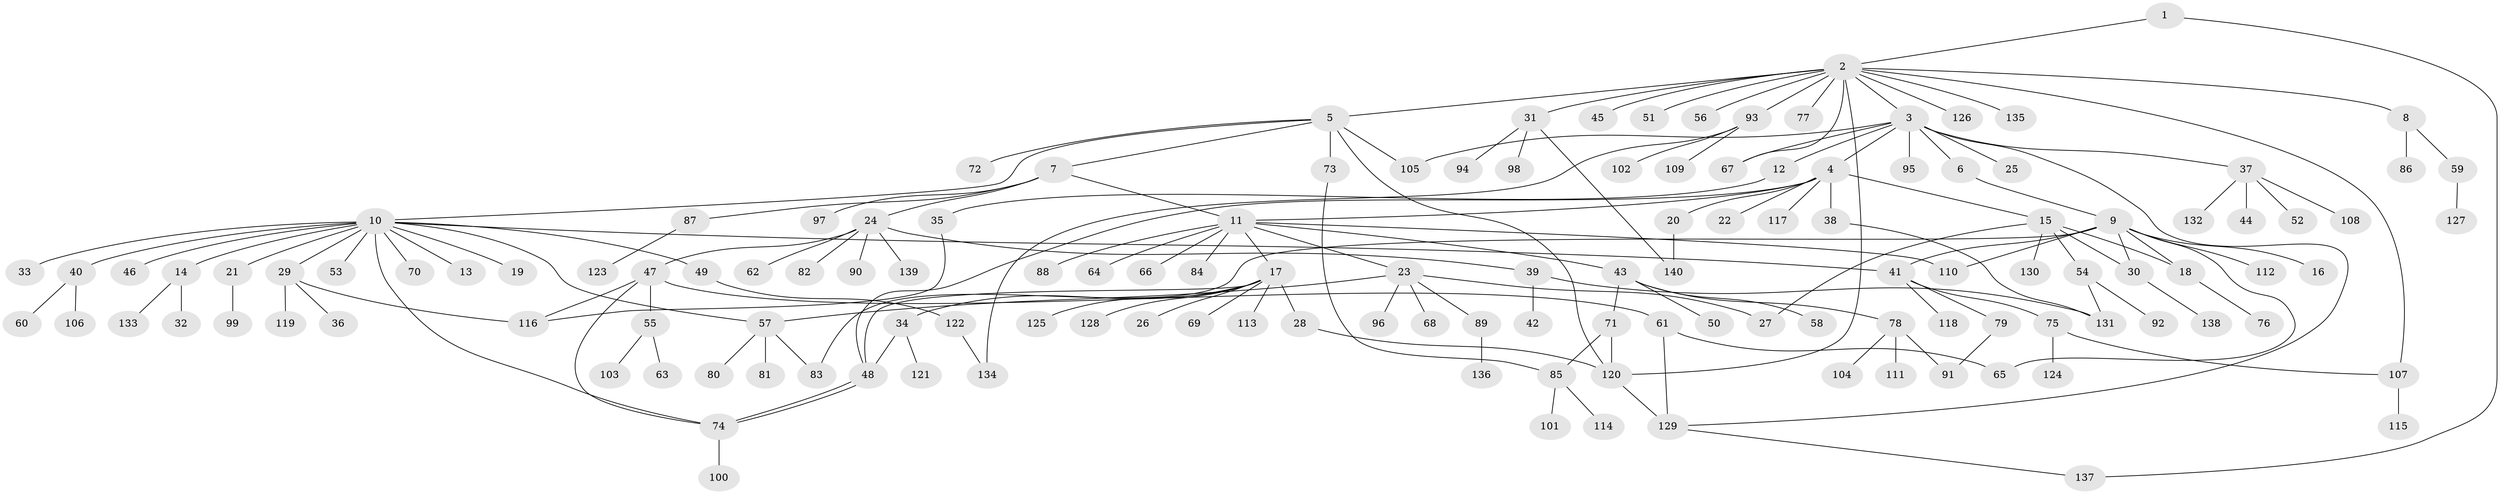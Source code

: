 // coarse degree distribution, {2: 0.17307692307692307, 14: 0.009615384615384616, 9: 0.028846153846153848, 8: 0.009615384615384616, 7: 0.019230769230769232, 10: 0.009615384615384616, 16: 0.009615384615384616, 1: 0.5384615384615384, 6: 0.009615384615384616, 3: 0.08653846153846154, 5: 0.057692307692307696, 4: 0.04807692307692308}
// Generated by graph-tools (version 1.1) at 2025/41/03/06/25 10:41:48]
// undirected, 140 vertices, 170 edges
graph export_dot {
graph [start="1"]
  node [color=gray90,style=filled];
  1;
  2;
  3;
  4;
  5;
  6;
  7;
  8;
  9;
  10;
  11;
  12;
  13;
  14;
  15;
  16;
  17;
  18;
  19;
  20;
  21;
  22;
  23;
  24;
  25;
  26;
  27;
  28;
  29;
  30;
  31;
  32;
  33;
  34;
  35;
  36;
  37;
  38;
  39;
  40;
  41;
  42;
  43;
  44;
  45;
  46;
  47;
  48;
  49;
  50;
  51;
  52;
  53;
  54;
  55;
  56;
  57;
  58;
  59;
  60;
  61;
  62;
  63;
  64;
  65;
  66;
  67;
  68;
  69;
  70;
  71;
  72;
  73;
  74;
  75;
  76;
  77;
  78;
  79;
  80;
  81;
  82;
  83;
  84;
  85;
  86;
  87;
  88;
  89;
  90;
  91;
  92;
  93;
  94;
  95;
  96;
  97;
  98;
  99;
  100;
  101;
  102;
  103;
  104;
  105;
  106;
  107;
  108;
  109;
  110;
  111;
  112;
  113;
  114;
  115;
  116;
  117;
  118;
  119;
  120;
  121;
  122;
  123;
  124;
  125;
  126;
  127;
  128;
  129;
  130;
  131;
  132;
  133;
  134;
  135;
  136;
  137;
  138;
  139;
  140;
  1 -- 2;
  1 -- 137;
  2 -- 3;
  2 -- 5;
  2 -- 8;
  2 -- 31;
  2 -- 45;
  2 -- 51;
  2 -- 56;
  2 -- 67;
  2 -- 77;
  2 -- 93;
  2 -- 107;
  2 -- 120;
  2 -- 126;
  2 -- 135;
  3 -- 4;
  3 -- 6;
  3 -- 12;
  3 -- 25;
  3 -- 37;
  3 -- 67;
  3 -- 95;
  3 -- 105;
  3 -- 129;
  4 -- 11;
  4 -- 15;
  4 -- 20;
  4 -- 22;
  4 -- 38;
  4 -- 48;
  4 -- 117;
  5 -- 7;
  5 -- 10;
  5 -- 72;
  5 -- 73;
  5 -- 105;
  5 -- 120;
  6 -- 9;
  7 -- 11;
  7 -- 24;
  7 -- 87;
  7 -- 97;
  8 -- 59;
  8 -- 86;
  9 -- 16;
  9 -- 18;
  9 -- 30;
  9 -- 41;
  9 -- 65;
  9 -- 83;
  9 -- 110;
  9 -- 112;
  10 -- 13;
  10 -- 14;
  10 -- 19;
  10 -- 21;
  10 -- 29;
  10 -- 33;
  10 -- 40;
  10 -- 41;
  10 -- 46;
  10 -- 49;
  10 -- 53;
  10 -- 57;
  10 -- 70;
  10 -- 74;
  11 -- 17;
  11 -- 23;
  11 -- 43;
  11 -- 64;
  11 -- 66;
  11 -- 84;
  11 -- 88;
  11 -- 110;
  12 -- 35;
  14 -- 32;
  14 -- 133;
  15 -- 18;
  15 -- 27;
  15 -- 30;
  15 -- 54;
  15 -- 130;
  17 -- 26;
  17 -- 28;
  17 -- 34;
  17 -- 48;
  17 -- 69;
  17 -- 113;
  17 -- 125;
  17 -- 128;
  18 -- 76;
  20 -- 140;
  21 -- 99;
  23 -- 27;
  23 -- 57;
  23 -- 68;
  23 -- 89;
  23 -- 96;
  24 -- 39;
  24 -- 47;
  24 -- 62;
  24 -- 82;
  24 -- 90;
  24 -- 139;
  28 -- 120;
  29 -- 36;
  29 -- 116;
  29 -- 119;
  30 -- 138;
  31 -- 94;
  31 -- 98;
  31 -- 140;
  34 -- 48;
  34 -- 121;
  35 -- 116;
  37 -- 44;
  37 -- 52;
  37 -- 108;
  37 -- 132;
  38 -- 131;
  39 -- 42;
  39 -- 131;
  40 -- 60;
  40 -- 106;
  41 -- 75;
  41 -- 79;
  41 -- 118;
  43 -- 50;
  43 -- 58;
  43 -- 71;
  43 -- 78;
  47 -- 55;
  47 -- 61;
  47 -- 74;
  47 -- 116;
  48 -- 74;
  48 -- 74;
  49 -- 122;
  54 -- 92;
  54 -- 131;
  55 -- 63;
  55 -- 103;
  57 -- 80;
  57 -- 81;
  57 -- 83;
  59 -- 127;
  61 -- 65;
  61 -- 129;
  71 -- 85;
  71 -- 120;
  73 -- 85;
  74 -- 100;
  75 -- 107;
  75 -- 124;
  78 -- 91;
  78 -- 104;
  78 -- 111;
  79 -- 91;
  85 -- 101;
  85 -- 114;
  87 -- 123;
  89 -- 136;
  93 -- 102;
  93 -- 109;
  93 -- 134;
  107 -- 115;
  120 -- 129;
  122 -- 134;
  129 -- 137;
}
